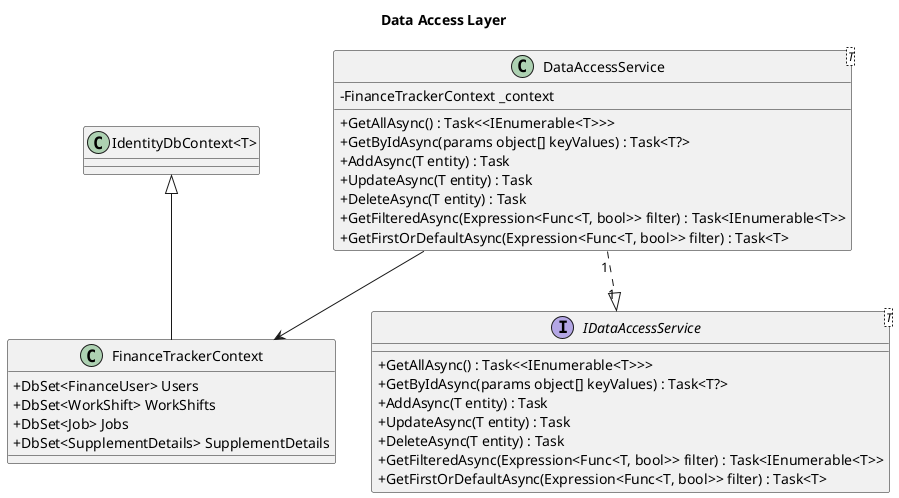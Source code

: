@startuml
skinparam classAttributeIconSize 0
title Data Access Layer

class FinanceTrackerContext {
    + DbSet<FinanceUser> Users
    + DbSet<WorkShift> WorkShifts
    + DbSet<Job> Jobs
    + DbSet<SupplementDetails> SupplementDetails
}

interface IDataAccessService<T> {
    + GetAllAsync() : Task<<IEnumerable<T>>>
    + GetByIdAsync(params object[] keyValues) : Task<T?>
    + AddAsync(T entity) : Task
    + UpdateAsync(T entity) : Task
    + DeleteAsync(T entity) : Task
    + GetFilteredAsync(Expression<Func<T, bool>> filter) : Task<IEnumerable<T>>
    + GetFirstOrDefaultAsync(Expression<Func<T, bool>> filter) : Task<T>
}

class DataAccessService<T> {
    - FinanceTrackerContext _context
    + GetAllAsync() : Task<<IEnumerable<T>>>
    + GetByIdAsync(params object[] keyValues) : Task<T?>
    + AddAsync(T entity) : Task
    + UpdateAsync(T entity) : Task
    + DeleteAsync(T entity) : Task
    + GetFilteredAsync(Expression<Func<T, bool>> filter) : Task<IEnumerable<T>>
    + GetFirstOrDefaultAsync(Expression<Func<T, bool>> filter) : Task<T>
}




"IdentityDbContext<T>" <|-- FinanceTrackerContext


DataAccessService --> FinanceTrackerContext
DataAccessService "1" ..|> "1" IDataAccessService 

@enduml
